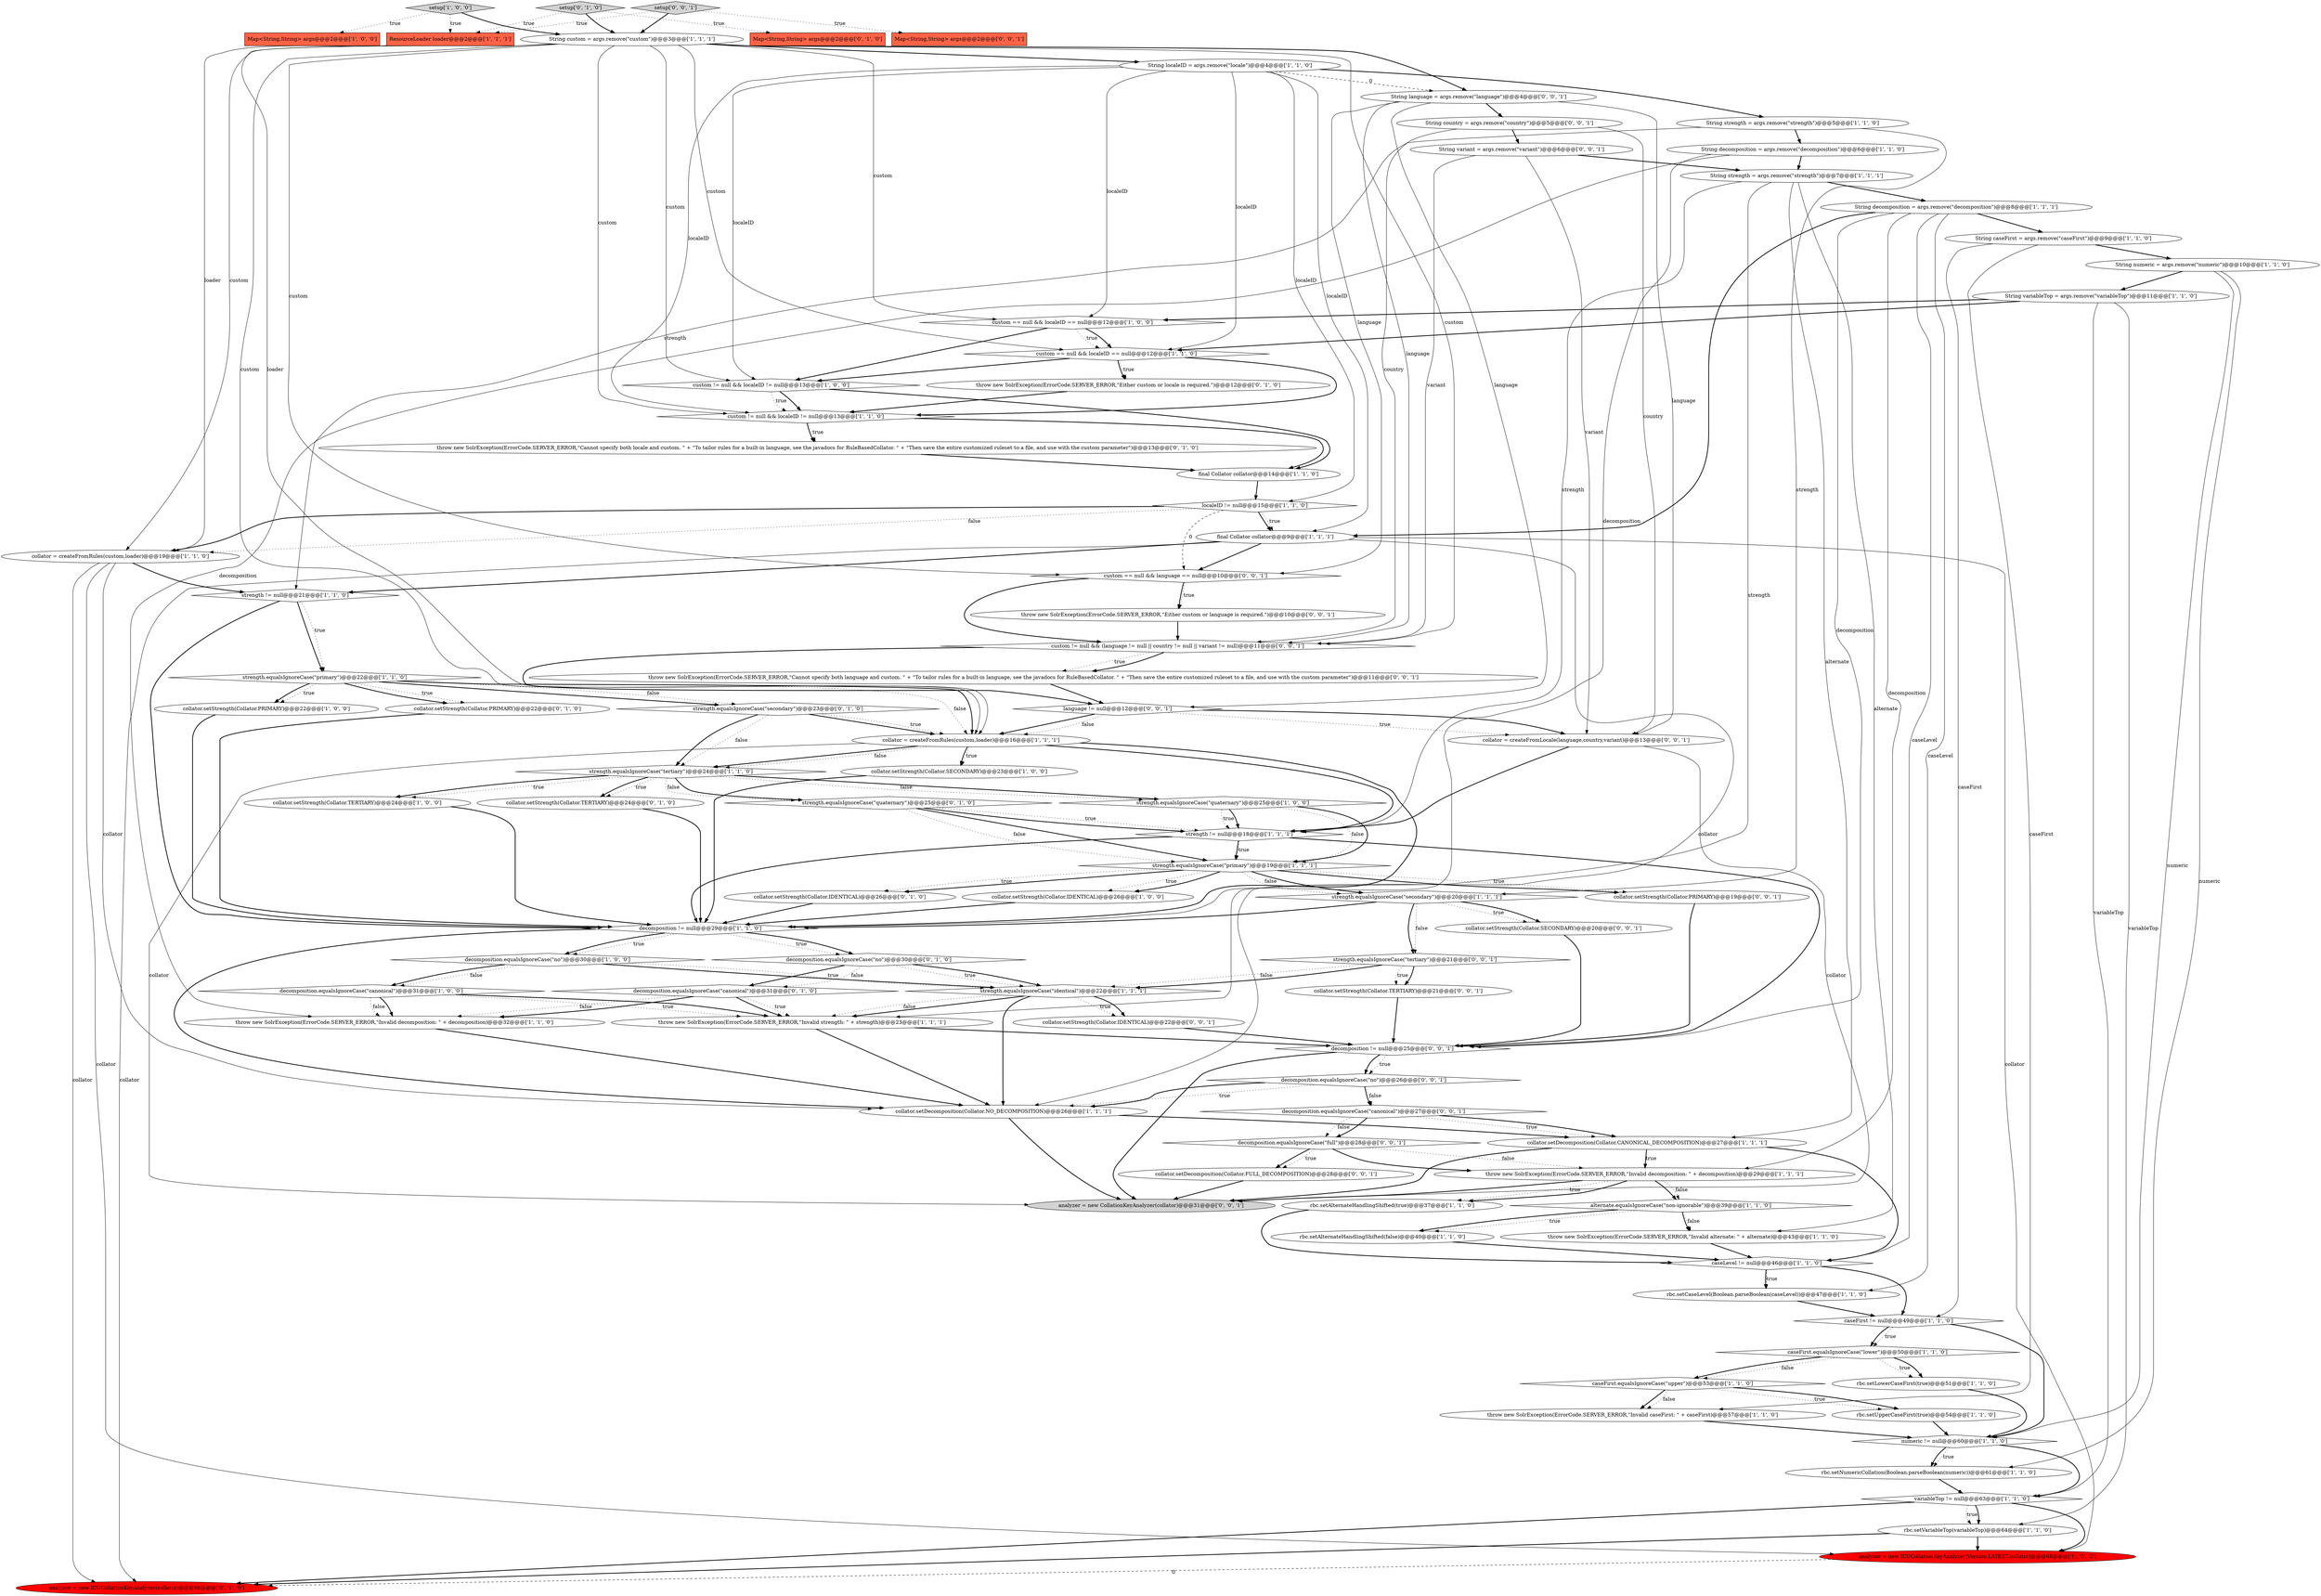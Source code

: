 digraph {
70 [style = filled, label = "collator = createFromLocale(language,country,variant)@@@13@@@['0', '0', '1']", fillcolor = white, shape = ellipse image = "AAA0AAABBB3BBB"];
39 [style = filled, label = "custom == null && localeID == null@@@12@@@['1', '1', '0']", fillcolor = white, shape = diamond image = "AAA0AAABBB1BBB"];
16 [style = filled, label = "localeID != null@@@15@@@['1', '1', '0']", fillcolor = white, shape = diamond image = "AAA0AAABBB1BBB"];
80 [style = filled, label = "collator.setStrength(Collator.IDENTICAL)@@@22@@@['0', '0', '1']", fillcolor = white, shape = ellipse image = "AAA0AAABBB3BBB"];
35 [style = filled, label = "String decomposition = args.remove(\"decomposition\")@@@6@@@['1', '1', '0']", fillcolor = white, shape = ellipse image = "AAA0AAABBB1BBB"];
47 [style = filled, label = "caseFirst != null@@@49@@@['1', '1', '0']", fillcolor = white, shape = diamond image = "AAA0AAABBB1BBB"];
52 [style = filled, label = "caseFirst.equalsIgnoreCase(\"upper\")@@@53@@@['1', '1', '0']", fillcolor = white, shape = diamond image = "AAA0AAABBB1BBB"];
64 [style = filled, label = "collator.setStrength(Collator.PRIMARY)@@@22@@@['0', '1', '0']", fillcolor = white, shape = ellipse image = "AAA0AAABBB2BBB"];
67 [style = filled, label = "decomposition.equalsIgnoreCase(\"no\")@@@30@@@['0', '1', '0']", fillcolor = white, shape = diamond image = "AAA0AAABBB2BBB"];
63 [style = filled, label = "strength.equalsIgnoreCase(\"quaternary\")@@@25@@@['0', '1', '0']", fillcolor = white, shape = diamond image = "AAA0AAABBB2BBB"];
10 [style = filled, label = "rbc.setNumericCollation(Boolean.parseBoolean(numeric))@@@61@@@['1', '1', '0']", fillcolor = white, shape = ellipse image = "AAA0AAABBB1BBB"];
32 [style = filled, label = "custom != null && localeID != null@@@13@@@['1', '0', '0']", fillcolor = white, shape = diamond image = "AAA0AAABBB1BBB"];
71 [style = filled, label = "language != null@@@12@@@['0', '0', '1']", fillcolor = white, shape = diamond image = "AAA0AAABBB3BBB"];
21 [style = filled, label = "throw new SolrException(ErrorCode.SERVER_ERROR,\"Invalid alternate: \" + alternate)@@@43@@@['1', '1', '0']", fillcolor = white, shape = ellipse image = "AAA0AAABBB1BBB"];
37 [style = filled, label = "decomposition != null@@@29@@@['1', '1', '0']", fillcolor = white, shape = diamond image = "AAA0AAABBB1BBB"];
31 [style = filled, label = "strength.equalsIgnoreCase(\"tertiary\")@@@24@@@['1', '1', '0']", fillcolor = white, shape = diamond image = "AAA0AAABBB1BBB"];
34 [style = filled, label = "rbc.setVariableTop(variableTop)@@@64@@@['1', '1', '0']", fillcolor = white, shape = ellipse image = "AAA0AAABBB1BBB"];
45 [style = filled, label = "String caseFirst = args.remove(\"caseFirst\")@@@9@@@['1', '1', '0']", fillcolor = white, shape = ellipse image = "AAA0AAABBB1BBB"];
77 [style = filled, label = "decomposition != null@@@25@@@['0', '0', '1']", fillcolor = white, shape = diamond image = "AAA0AAABBB3BBB"];
8 [style = filled, label = "throw new SolrException(ErrorCode.SERVER_ERROR,\"Invalid decomposition: \" + decomposition)@@@32@@@['1', '1', '0']", fillcolor = white, shape = ellipse image = "AAA0AAABBB1BBB"];
4 [style = filled, label = "decomposition.equalsIgnoreCase(\"canonical\")@@@31@@@['1', '0', '0']", fillcolor = white, shape = diamond image = "AAA0AAABBB1BBB"];
76 [style = filled, label = "custom == null && language == null@@@10@@@['0', '0', '1']", fillcolor = white, shape = diamond image = "AAA0AAABBB3BBB"];
74 [style = filled, label = "collator.setStrength(Collator.TERTIARY)@@@21@@@['0', '0', '1']", fillcolor = white, shape = ellipse image = "AAA0AAABBB3BBB"];
6 [style = filled, label = "rbc.setUpperCaseFirst(true)@@@54@@@['1', '1', '0']", fillcolor = white, shape = ellipse image = "AAA0AAABBB1BBB"];
15 [style = filled, label = "Map<String,String> args@@@2@@@['1', '0', '0']", fillcolor = tomato, shape = box image = "AAA0AAABBB1BBB"];
86 [style = filled, label = "Map<String,String> args@@@2@@@['0', '0', '1']", fillcolor = tomato, shape = box image = "AAA0AAABBB3BBB"];
11 [style = filled, label = "collator.setStrength(Collator.TERTIARY)@@@24@@@['1', '0', '0']", fillcolor = white, shape = ellipse image = "AAA0AAABBB1BBB"];
85 [style = filled, label = "String language = args.remove(\"language\")@@@4@@@['0', '0', '1']", fillcolor = white, shape = ellipse image = "AAA0AAABBB3BBB"];
3 [style = filled, label = "strength != null@@@21@@@['1', '1', '0']", fillcolor = white, shape = diamond image = "AAA0AAABBB1BBB"];
41 [style = filled, label = "collator = createFromRules(custom,loader)@@@16@@@['1', '1', '1']", fillcolor = white, shape = ellipse image = "AAA0AAABBB1BBB"];
69 [style = filled, label = "analyzer = new ICUCollationKeyAnalyzer(collator)@@@66@@@['0', '1', '0']", fillcolor = red, shape = ellipse image = "AAA1AAABBB2BBB"];
81 [style = filled, label = "collator.setStrength(Collator.PRIMARY)@@@19@@@['0', '0', '1']", fillcolor = white, shape = ellipse image = "AAA0AAABBB3BBB"];
72 [style = filled, label = "String variant = args.remove(\"variant\")@@@6@@@['0', '0', '1']", fillcolor = white, shape = ellipse image = "AAA0AAABBB3BBB"];
60 [style = filled, label = "collator.setStrength(Collator.IDENTICAL)@@@26@@@['0', '1', '0']", fillcolor = white, shape = ellipse image = "AAA0AAABBB2BBB"];
53 [style = filled, label = "String variableTop = args.remove(\"variableTop\")@@@11@@@['1', '1', '0']", fillcolor = white, shape = ellipse image = "AAA0AAABBB1BBB"];
0 [style = filled, label = "String localeID = args.remove(\"locale\")@@@4@@@['1', '1', '0']", fillcolor = white, shape = ellipse image = "AAA0AAABBB1BBB"];
38 [style = filled, label = "caseLevel != null@@@46@@@['1', '1', '0']", fillcolor = white, shape = diamond image = "AAA0AAABBB1BBB"];
19 [style = filled, label = "caseFirst.equalsIgnoreCase(\"lower\")@@@50@@@['1', '1', '0']", fillcolor = white, shape = diamond image = "AAA0AAABBB1BBB"];
22 [style = filled, label = "String strength = args.remove(\"strength\")@@@5@@@['1', '1', '0']", fillcolor = white, shape = ellipse image = "AAA0AAABBB1BBB"];
7 [style = filled, label = "collator.setStrength(Collator.SECONDARY)@@@23@@@['1', '0', '0']", fillcolor = white, shape = ellipse image = "AAA0AAABBB1BBB"];
33 [style = filled, label = "alternate.equalsIgnoreCase(\"non-ignorable\")@@@39@@@['1', '1', '0']", fillcolor = white, shape = diamond image = "AAA0AAABBB1BBB"];
23 [style = filled, label = "final Collator collator@@@9@@@['1', '1', '1']", fillcolor = white, shape = ellipse image = "AAA0AAABBB1BBB"];
25 [style = filled, label = "strength.equalsIgnoreCase(\"secondary\")@@@20@@@['1', '1', '1']", fillcolor = white, shape = diamond image = "AAA0AAABBB1BBB"];
54 [style = filled, label = "collator.setDecomposition(Collator.CANONICAL_DECOMPOSITION)@@@27@@@['1', '1', '1']", fillcolor = white, shape = ellipse image = "AAA0AAABBB1BBB"];
28 [style = filled, label = "setup['1', '0', '0']", fillcolor = lightgray, shape = diamond image = "AAA0AAABBB1BBB"];
5 [style = filled, label = "collator.setStrength(Collator.PRIMARY)@@@22@@@['1', '0', '0']", fillcolor = white, shape = ellipse image = "AAA0AAABBB1BBB"];
9 [style = filled, label = "String custom = args.remove(\"custom\")@@@3@@@['1', '1', '1']", fillcolor = white, shape = ellipse image = "AAA0AAABBB1BBB"];
43 [style = filled, label = "rbc.setLowerCaseFirst(true)@@@51@@@['1', '1', '0']", fillcolor = white, shape = ellipse image = "AAA0AAABBB1BBB"];
66 [style = filled, label = "Map<String,String> args@@@2@@@['0', '1', '0']", fillcolor = tomato, shape = box image = "AAA0AAABBB2BBB"];
88 [style = filled, label = "String country = args.remove(\"country\")@@@5@@@['0', '0', '1']", fillcolor = white, shape = ellipse image = "AAA0AAABBB3BBB"];
51 [style = filled, label = "variableTop != null@@@63@@@['1', '1', '0']", fillcolor = white, shape = diamond image = "AAA0AAABBB1BBB"];
27 [style = filled, label = "custom == null && localeID == null@@@12@@@['1', '0', '0']", fillcolor = white, shape = diamond image = "AAA0AAABBB1BBB"];
57 [style = filled, label = "rbc.setAlternateHandlingShifted(false)@@@40@@@['1', '1', '0']", fillcolor = white, shape = ellipse image = "AAA0AAABBB1BBB"];
26 [style = filled, label = "rbc.setCaseLevel(Boolean.parseBoolean(caseLevel))@@@47@@@['1', '1', '0']", fillcolor = white, shape = ellipse image = "AAA0AAABBB1BBB"];
30 [style = filled, label = "String numeric = args.remove(\"numeric\")@@@10@@@['1', '1', '0']", fillcolor = white, shape = ellipse image = "AAA0AAABBB1BBB"];
55 [style = filled, label = "collator.setDecomposition(Collator.NO_DECOMPOSITION)@@@26@@@['1', '1', '1']", fillcolor = white, shape = ellipse image = "AAA0AAABBB1BBB"];
40 [style = filled, label = "custom != null && localeID != null@@@13@@@['1', '1', '0']", fillcolor = white, shape = diamond image = "AAA0AAABBB1BBB"];
65 [style = filled, label = "decomposition.equalsIgnoreCase(\"canonical\")@@@31@@@['0', '1', '0']", fillcolor = white, shape = diamond image = "AAA0AAABBB2BBB"];
82 [style = filled, label = "setup['0', '0', '1']", fillcolor = lightgray, shape = diamond image = "AAA0AAABBB3BBB"];
58 [style = filled, label = "setup['0', '1', '0']", fillcolor = lightgray, shape = diamond image = "AAA0AAABBB2BBB"];
84 [style = filled, label = "collator.setDecomposition(Collator.FULL_DECOMPOSITION)@@@28@@@['0', '0', '1']", fillcolor = white, shape = ellipse image = "AAA0AAABBB3BBB"];
73 [style = filled, label = "strength.equalsIgnoreCase(\"tertiary\")@@@21@@@['0', '0', '1']", fillcolor = white, shape = diamond image = "AAA0AAABBB3BBB"];
75 [style = filled, label = "throw new SolrException(ErrorCode.SERVER_ERROR,\"Either custom or language is required.\")@@@10@@@['0', '0', '1']", fillcolor = white, shape = ellipse image = "AAA0AAABBB3BBB"];
90 [style = filled, label = "decomposition.equalsIgnoreCase(\"full\")@@@28@@@['0', '0', '1']", fillcolor = white, shape = diamond image = "AAA0AAABBB3BBB"];
1 [style = filled, label = "throw new SolrException(ErrorCode.SERVER_ERROR,\"Invalid decomposition: \" + decomposition)@@@29@@@['1', '1', '1']", fillcolor = white, shape = ellipse image = "AAA0AAABBB1BBB"];
91 [style = filled, label = "throw new SolrException(ErrorCode.SERVER_ERROR,\"Cannot specify both language and custom. \" + \"To tailor rules for a built-in language, see the javadocs for RuleBasedCollator. \" + \"Then save the entire customized ruleset to a file, and use with the custom parameter\")@@@11@@@['0', '0', '1']", fillcolor = white, shape = ellipse image = "AAA0AAABBB3BBB"];
49 [style = filled, label = "ResourceLoader loader@@@2@@@['1', '1', '1']", fillcolor = tomato, shape = box image = "AAA0AAABBB1BBB"];
24 [style = filled, label = "collator.setStrength(Collator.IDENTICAL)@@@26@@@['1', '0', '0']", fillcolor = white, shape = ellipse image = "AAA0AAABBB1BBB"];
56 [style = filled, label = "strength.equalsIgnoreCase(\"primary\")@@@19@@@['1', '1', '1']", fillcolor = white, shape = diamond image = "AAA0AAABBB1BBB"];
29 [style = filled, label = "String decomposition = args.remove(\"decomposition\")@@@8@@@['1', '1', '1']", fillcolor = white, shape = ellipse image = "AAA0AAABBB1BBB"];
79 [style = filled, label = "custom != null && (language != null || country != null || variant != null)@@@11@@@['0', '0', '1']", fillcolor = white, shape = diamond image = "AAA0AAABBB3BBB"];
50 [style = filled, label = "final Collator collator@@@14@@@['1', '1', '0']", fillcolor = white, shape = ellipse image = "AAA0AAABBB1BBB"];
89 [style = filled, label = "collator.setStrength(Collator.SECONDARY)@@@20@@@['0', '0', '1']", fillcolor = white, shape = ellipse image = "AAA0AAABBB3BBB"];
48 [style = filled, label = "strength.equalsIgnoreCase(\"primary\")@@@22@@@['1', '1', '0']", fillcolor = white, shape = diamond image = "AAA0AAABBB1BBB"];
14 [style = filled, label = "throw new SolrException(ErrorCode.SERVER_ERROR,\"Invalid strength: \" + strength)@@@23@@@['1', '1', '1']", fillcolor = white, shape = ellipse image = "AAA0AAABBB1BBB"];
42 [style = filled, label = "throw new SolrException(ErrorCode.SERVER_ERROR,\"Invalid caseFirst: \" + caseFirst)@@@57@@@['1', '1', '0']", fillcolor = white, shape = ellipse image = "AAA0AAABBB1BBB"];
83 [style = filled, label = "analyzer = new CollationKeyAnalyzer(collator)@@@31@@@['0', '0', '1']", fillcolor = lightgray, shape = ellipse image = "AAA0AAABBB3BBB"];
44 [style = filled, label = "numeric != null@@@60@@@['1', '1', '0']", fillcolor = white, shape = diamond image = "AAA0AAABBB1BBB"];
36 [style = filled, label = "analyzer = new ICUCollationKeyAnalyzer(Version.LATEST,collator)@@@66@@@['1', '0', '0']", fillcolor = red, shape = ellipse image = "AAA1AAABBB1BBB"];
18 [style = filled, label = "rbc.setAlternateHandlingShifted(true)@@@37@@@['1', '1', '0']", fillcolor = white, shape = ellipse image = "AAA0AAABBB1BBB"];
2 [style = filled, label = "strength.equalsIgnoreCase(\"quaternary\")@@@25@@@['1', '0', '0']", fillcolor = white, shape = diamond image = "AAA0AAABBB1BBB"];
20 [style = filled, label = "String strength = args.remove(\"strength\")@@@7@@@['1', '1', '1']", fillcolor = white, shape = ellipse image = "AAA0AAABBB1BBB"];
61 [style = filled, label = "throw new SolrException(ErrorCode.SERVER_ERROR,\"Either custom or locale is required.\")@@@12@@@['0', '1', '0']", fillcolor = white, shape = ellipse image = "AAA0AAABBB2BBB"];
46 [style = filled, label = "strength.equalsIgnoreCase(\"identical\")@@@22@@@['1', '1', '1']", fillcolor = white, shape = diamond image = "AAA0AAABBB1BBB"];
12 [style = filled, label = "strength != null@@@18@@@['1', '1', '1']", fillcolor = white, shape = diamond image = "AAA0AAABBB1BBB"];
62 [style = filled, label = "strength.equalsIgnoreCase(\"secondary\")@@@23@@@['0', '1', '0']", fillcolor = white, shape = diamond image = "AAA0AAABBB2BBB"];
13 [style = filled, label = "decomposition.equalsIgnoreCase(\"no\")@@@30@@@['1', '0', '0']", fillcolor = white, shape = diamond image = "AAA0AAABBB1BBB"];
87 [style = filled, label = "decomposition.equalsIgnoreCase(\"no\")@@@26@@@['0', '0', '1']", fillcolor = white, shape = diamond image = "AAA0AAABBB3BBB"];
59 [style = filled, label = "collator.setStrength(Collator.TERTIARY)@@@24@@@['0', '1', '0']", fillcolor = white, shape = ellipse image = "AAA0AAABBB2BBB"];
17 [style = filled, label = "collator = createFromRules(custom,loader)@@@19@@@['1', '1', '0']", fillcolor = white, shape = ellipse image = "AAA0AAABBB1BBB"];
78 [style = filled, label = "decomposition.equalsIgnoreCase(\"canonical\")@@@27@@@['0', '0', '1']", fillcolor = white, shape = diamond image = "AAA0AAABBB3BBB"];
68 [style = filled, label = "throw new SolrException(ErrorCode.SERVER_ERROR,\"Cannot specify both locale and custom. \" + \"To tailor rules for a built-in language, see the javadocs for RuleBasedCollator. \" + \"Then save the entire customized ruleset to a file, and use with the custom parameter\")@@@13@@@['0', '1', '0']", fillcolor = white, shape = ellipse image = "AAA0AAABBB2BBB"];
9->17 [style = solid, label="custom"];
71->70 [style = bold, label=""];
91->71 [style = bold, label=""];
27->32 [style = bold, label=""];
20->14 [style = solid, label="strength"];
25->73 [style = bold, label=""];
22->25 [style = solid, label="strength"];
56->24 [style = dotted, label="true"];
54->83 [style = bold, label=""];
62->31 [style = dotted, label="false"];
87->55 [style = dotted, label="true"];
68->50 [style = bold, label=""];
29->77 [style = solid, label="decomposition"];
73->74 [style = bold, label=""];
28->15 [style = dotted, label="true"];
39->61 [style = bold, label=""];
0->40 [style = solid, label="localeID"];
28->9 [style = bold, label=""];
63->56 [style = bold, label=""];
44->10 [style = dotted, label="true"];
48->62 [style = dotted, label="false"];
12->56 [style = dotted, label="true"];
49->41 [style = solid, label="loader"];
52->6 [style = dotted, label="true"];
73->46 [style = dotted, label="false"];
37->55 [style = bold, label=""];
45->30 [style = bold, label=""];
65->14 [style = bold, label=""];
58->9 [style = bold, label=""];
53->39 [style = bold, label=""];
23->76 [style = bold, label=""];
29->45 [style = bold, label=""];
21->38 [style = bold, label=""];
53->27 [style = bold, label=""];
48->62 [style = bold, label=""];
72->70 [style = solid, label="variant"];
44->51 [style = bold, label=""];
90->84 [style = bold, label=""];
1->33 [style = bold, label=""];
37->67 [style = dotted, label="true"];
42->44 [style = bold, label=""];
31->59 [style = dotted, label="true"];
49->17 [style = solid, label="loader"];
45->47 [style = solid, label="caseFirst"];
9->79 [style = solid, label="custom"];
53->51 [style = solid, label="variableTop"];
0->39 [style = solid, label="localeID"];
51->69 [style = bold, label=""];
46->80 [style = dotted, label="true"];
85->76 [style = solid, label="language"];
57->38 [style = bold, label=""];
13->46 [style = bold, label=""];
4->8 [style = bold, label=""];
38->26 [style = bold, label=""];
25->89 [style = dotted, label="true"];
34->69 [style = bold, label=""];
54->38 [style = bold, label=""];
43->44 [style = bold, label=""];
1->33 [style = dotted, label="false"];
25->73 [style = dotted, label="false"];
70->12 [style = bold, label=""];
5->37 [style = bold, label=""];
76->75 [style = bold, label=""];
73->46 [style = bold, label=""];
46->80 [style = bold, label=""];
18->38 [style = bold, label=""];
82->49 [style = dotted, label="true"];
29->1 [style = solid, label="decomposition"];
40->50 [style = bold, label=""];
71->41 [style = dotted, label="false"];
51->34 [style = dotted, label="true"];
48->41 [style = bold, label=""];
10->51 [style = bold, label=""];
88->79 [style = solid, label="country"];
82->9 [style = bold, label=""];
33->57 [style = dotted, label="true"];
35->20 [style = bold, label=""];
35->37 [style = solid, label="decomposition"];
20->21 [style = solid, label="alternate"];
71->41 [style = bold, label=""];
0->85 [style = dashed, label="0"];
41->37 [style = bold, label=""];
85->79 [style = solid, label="language"];
7->37 [style = bold, label=""];
26->47 [style = bold, label=""];
11->37 [style = bold, label=""];
81->77 [style = bold, label=""];
77->87 [style = bold, label=""];
37->13 [style = dotted, label="true"];
31->2 [style = bold, label=""];
23->3 [style = bold, label=""];
9->32 [style = solid, label="custom"];
3->48 [style = dotted, label="true"];
16->17 [style = bold, label=""];
29->23 [style = bold, label=""];
31->11 [style = dotted, label="true"];
31->63 [style = dotted, label="false"];
20->12 [style = solid, label="strength"];
56->25 [style = bold, label=""];
72->79 [style = solid, label="variant"];
72->20 [style = bold, label=""];
63->12 [style = dotted, label="true"];
17->55 [style = solid, label="collator"];
76->75 [style = dotted, label="true"];
31->11 [style = bold, label=""];
12->37 [style = bold, label=""];
29->38 [style = solid, label="caseLevel"];
56->81 [style = dotted, label="true"];
1->83 [style = bold, label=""];
1->18 [style = dotted, label="true"];
85->71 [style = solid, label="language"];
52->42 [style = bold, label=""];
9->85 [style = bold, label=""];
48->64 [style = dotted, label="true"];
14->77 [style = bold, label=""];
13->46 [style = dotted, label="true"];
41->7 [style = dotted, label="true"];
13->4 [style = dotted, label="false"];
25->37 [style = bold, label=""];
85->88 [style = bold, label=""];
53->34 [style = solid, label="variableTop"];
65->8 [style = dotted, label="false"];
34->36 [style = bold, label=""];
17->36 [style = solid, label="collator"];
63->56 [style = dotted, label="false"];
74->77 [style = bold, label=""];
38->47 [style = bold, label=""];
2->12 [style = dotted, label="true"];
47->44 [style = bold, label=""];
46->14 [style = bold, label=""];
39->61 [style = dotted, label="true"];
73->74 [style = dotted, label="true"];
48->5 [style = bold, label=""];
61->40 [style = bold, label=""];
75->79 [style = bold, label=""];
8->55 [style = bold, label=""];
78->54 [style = dotted, label="true"];
37->13 [style = bold, label=""];
88->72 [style = bold, label=""];
30->44 [style = solid, label="numeric"];
16->17 [style = dotted, label="false"];
65->14 [style = dotted, label="true"];
32->50 [style = bold, label=""];
65->8 [style = bold, label=""];
40->68 [style = dotted, label="true"];
67->65 [style = dotted, label="false"];
4->14 [style = bold, label=""];
82->86 [style = dotted, label="true"];
60->37 [style = bold, label=""];
31->59 [style = bold, label=""];
27->39 [style = dotted, label="true"];
3->37 [style = bold, label=""];
79->91 [style = dotted, label="true"];
56->60 [style = bold, label=""];
47->19 [style = dotted, label="true"];
2->56 [style = dotted, label="false"];
52->42 [style = dotted, label="false"];
35->8 [style = solid, label="decomposition"];
48->64 [style = bold, label=""];
29->26 [style = solid, label="caseLevel"];
59->37 [style = bold, label=""];
56->24 [style = bold, label=""];
30->53 [style = bold, label=""];
16->23 [style = bold, label=""];
33->57 [style = bold, label=""];
58->66 [style = dotted, label="true"];
56->60 [style = dotted, label="true"];
36->69 [style = dashed, label="0"];
6->44 [style = bold, label=""];
31->63 [style = bold, label=""];
30->10 [style = solid, label="numeric"];
46->14 [style = dotted, label="false"];
16->76 [style = dashed, label="0"];
64->37 [style = bold, label=""];
63->12 [style = bold, label=""];
27->39 [style = bold, label=""];
88->70 [style = solid, label="country"];
17->69 [style = solid, label="collator"];
62->41 [style = bold, label=""];
51->36 [style = bold, label=""];
58->49 [style = dotted, label="true"];
12->56 [style = bold, label=""];
56->25 [style = dotted, label="false"];
39->40 [style = bold, label=""];
32->40 [style = bold, label=""];
39->32 [style = bold, label=""];
56->81 [style = bold, label=""];
22->3 [style = solid, label="strength"];
52->6 [style = bold, label=""];
19->43 [style = dotted, label="true"];
40->68 [style = bold, label=""];
17->3 [style = bold, label=""];
77->83 [style = bold, label=""];
19->52 [style = dotted, label="false"];
67->46 [style = dotted, label="true"];
20->54 [style = solid, label="alternate"];
85->70 [style = solid, label="language"];
89->77 [style = bold, label=""];
41->31 [style = bold, label=""];
90->84 [style = dotted, label="true"];
41->12 [style = bold, label=""];
31->2 [style = dotted, label="false"];
79->71 [style = bold, label=""];
62->41 [style = dotted, label="true"];
0->23 [style = solid, label="localeID"];
22->35 [style = bold, label=""];
19->43 [style = bold, label=""];
87->78 [style = bold, label=""];
37->67 [style = bold, label=""];
0->16 [style = solid, label="localeID"];
46->55 [style = bold, label=""];
0->27 [style = solid, label="localeID"];
70->83 [style = solid, label="collator"];
79->91 [style = bold, label=""];
78->90 [style = bold, label=""];
41->31 [style = dotted, label="false"];
33->21 [style = dotted, label="false"];
90->1 [style = bold, label=""];
9->0 [style = bold, label=""];
41->7 [style = bold, label=""];
87->78 [style = dotted, label="false"];
20->29 [style = bold, label=""];
67->46 [style = bold, label=""];
90->1 [style = dotted, label="false"];
87->55 [style = bold, label=""];
44->10 [style = bold, label=""];
50->16 [style = bold, label=""];
45->42 [style = solid, label="caseFirst"];
1->18 [style = bold, label=""];
41->83 [style = solid, label="collator"];
32->40 [style = dotted, label="true"];
4->14 [style = dotted, label="true"];
9->40 [style = solid, label="custom"];
67->65 [style = bold, label=""];
78->54 [style = bold, label=""];
16->23 [style = dotted, label="true"];
4->8 [style = dotted, label="false"];
28->49 [style = dotted, label="true"];
2->12 [style = bold, label=""];
55->83 [style = bold, label=""];
38->26 [style = dotted, label="true"];
23->36 [style = solid, label="collator"];
9->41 [style = solid, label="custom"];
62->31 [style = bold, label=""];
71->70 [style = dotted, label="true"];
3->48 [style = bold, label=""];
54->1 [style = dotted, label="true"];
0->22 [style = bold, label=""];
78->90 [style = dotted, label="false"];
24->37 [style = bold, label=""];
47->19 [style = bold, label=""];
80->77 [style = bold, label=""];
9->39 [style = solid, label="custom"];
14->55 [style = bold, label=""];
76->79 [style = bold, label=""];
77->87 [style = dotted, label="true"];
23->69 [style = solid, label="collator"];
9->76 [style = solid, label="custom"];
55->54 [style = bold, label=""];
51->34 [style = bold, label=""];
2->56 [style = bold, label=""];
33->21 [style = bold, label=""];
0->32 [style = solid, label="localeID"];
25->89 [style = bold, label=""];
48->5 [style = dotted, label="true"];
12->77 [style = bold, label=""];
9->27 [style = solid, label="custom"];
84->83 [style = bold, label=""];
48->41 [style = dotted, label="false"];
23->55 [style = solid, label="collator"];
19->52 [style = bold, label=""];
13->4 [style = bold, label=""];
54->1 [style = bold, label=""];
}
